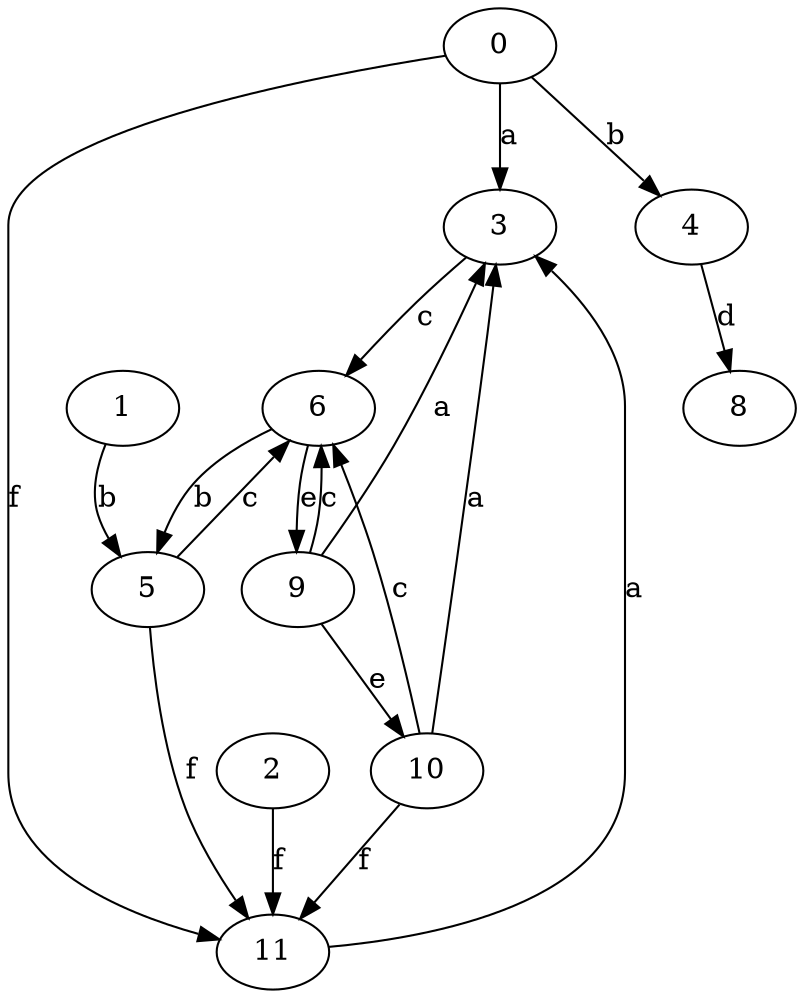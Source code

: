 strict digraph  {
3;
4;
0;
1;
5;
6;
2;
8;
9;
10;
11;
3 -> 6  [label=c];
4 -> 8  [label=d];
0 -> 3  [label=a];
0 -> 4  [label=b];
0 -> 11  [label=f];
1 -> 5  [label=b];
5 -> 6  [label=c];
5 -> 11  [label=f];
6 -> 5  [label=b];
6 -> 9  [label=e];
2 -> 11  [label=f];
9 -> 3  [label=a];
9 -> 6  [label=c];
9 -> 10  [label=e];
10 -> 3  [label=a];
10 -> 6  [label=c];
10 -> 11  [label=f];
11 -> 3  [label=a];
}
